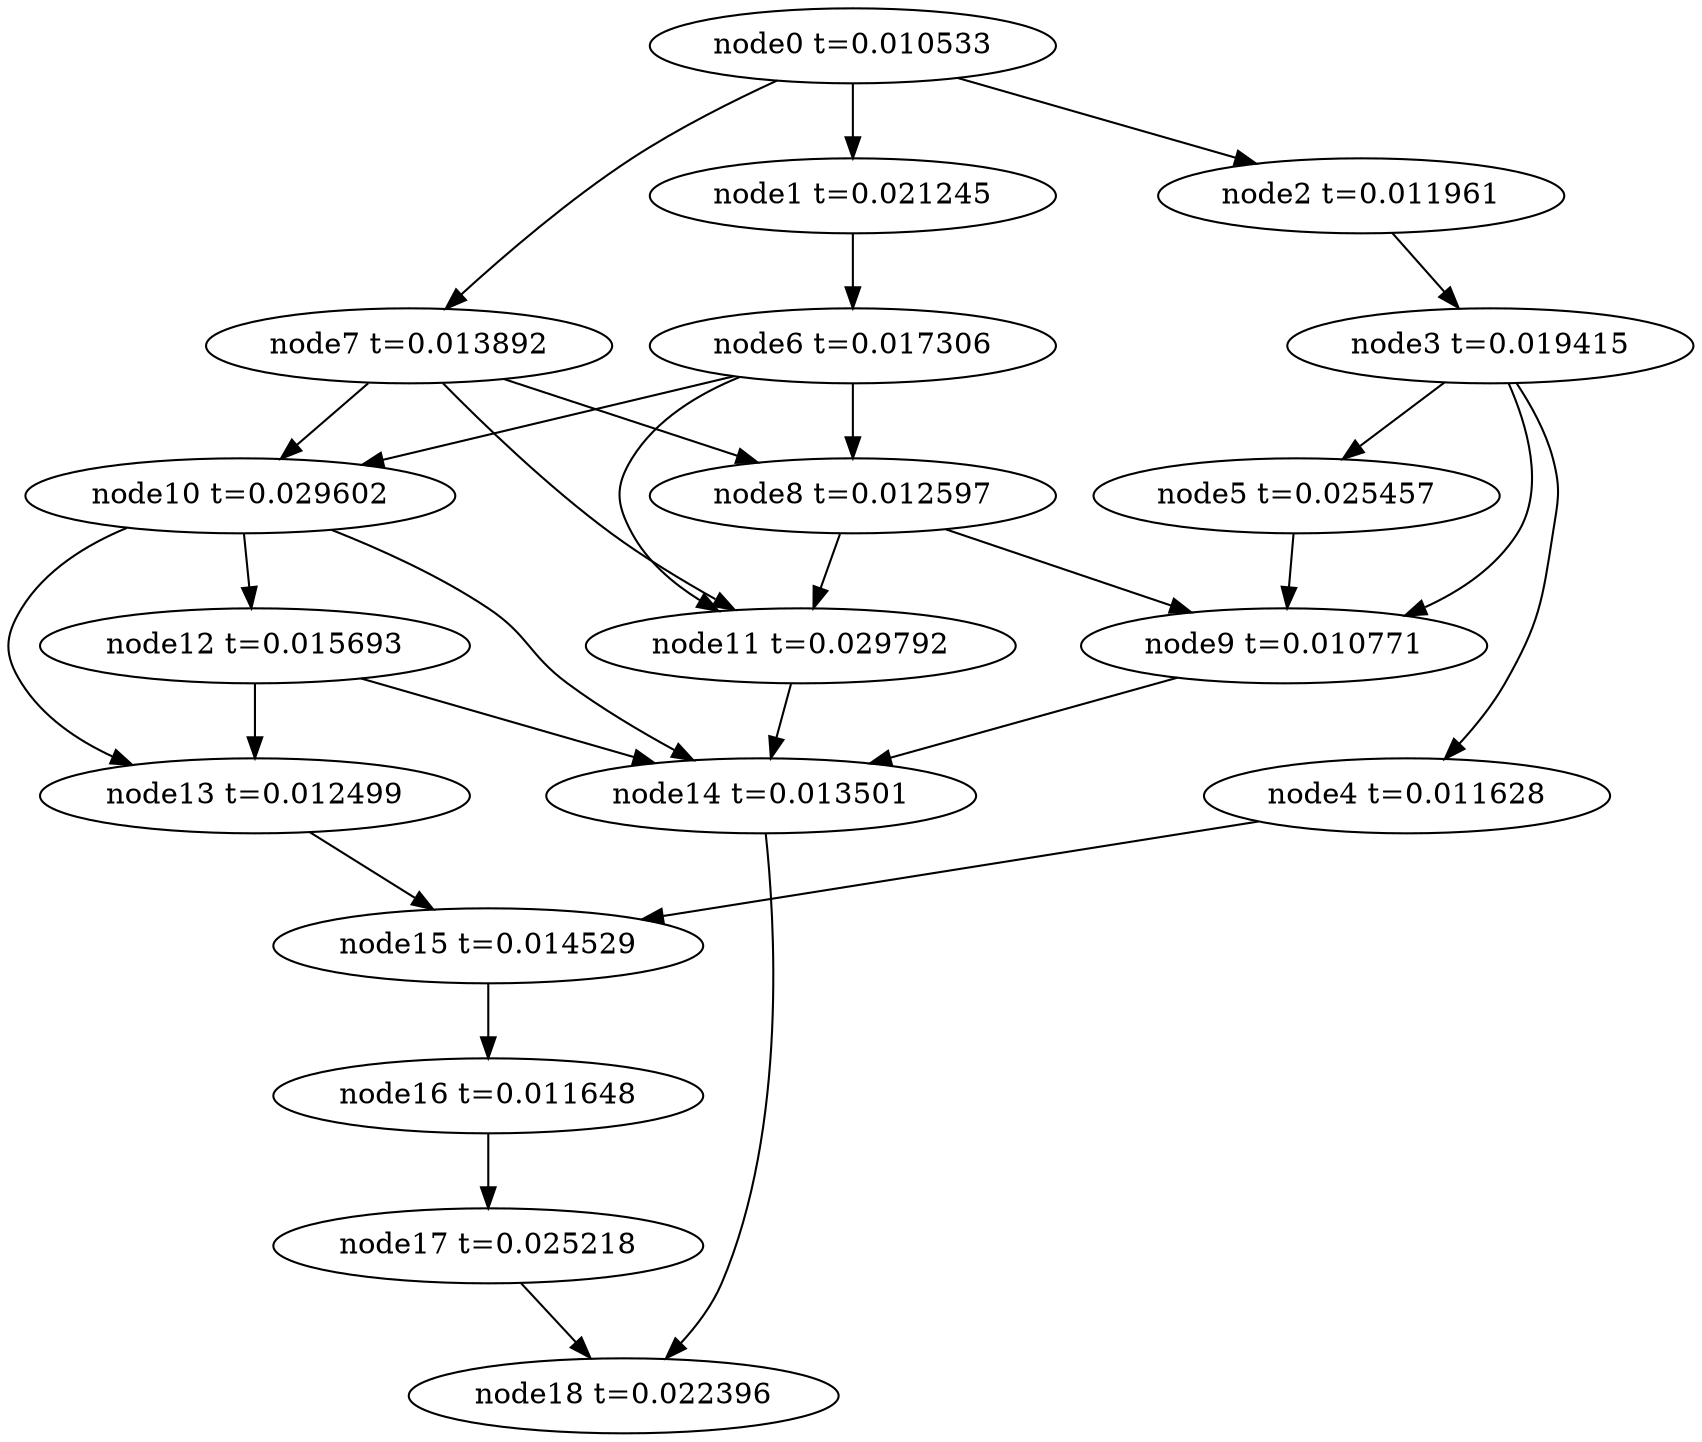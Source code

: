 digraph g{
	node18[label="node18 t=0.022396"]
	node17 -> node18
	node17[label="node17 t=0.025218"];
	node16 -> node17
	node16[label="node16 t=0.011648"];
	node15 -> node16
	node15[label="node15 t=0.014529"];
	node14 -> node18
	node14[label="node14 t=0.013501"];
	node13 -> node15
	node13[label="node13 t=0.012499"];
	node12 -> node14
	node12 -> node13
	node12[label="node12 t=0.015693"];
	node11 -> node14
	node11[label="node11 t=0.029792"];
	node10 -> node14
	node10 -> node13
	node10 -> node12
	node10[label="node10 t=0.029602"];
	node9 -> node14
	node9[label="node9 t=0.010771"];
	node8 -> node11
	node8 -> node9
	node8[label="node8 t=0.012597"];
	node7 -> node11
	node7 -> node10
	node7 -> node8
	node7[label="node7 t=0.013892"];
	node6 -> node11
	node6 -> node10
	node6 -> node8
	node6[label="node6 t=0.017306"];
	node5 -> node9
	node5[label="node5 t=0.025457"];
	node4 -> node15
	node4[label="node4 t=0.011628"];
	node3 -> node9
	node3 -> node5
	node3 -> node4
	node3[label="node3 t=0.019415"];
	node2 -> node3
	node2[label="node2 t=0.011961"];
	node1 -> node6
	node1[label="node1 t=0.021245"];
	node0 -> node7
	node0 -> node2
	node0 -> node1
	node0[label="node0 t=0.010533"];
}
